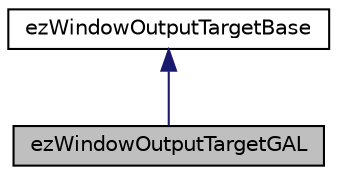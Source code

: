 digraph "ezWindowOutputTargetGAL"
{
 // LATEX_PDF_SIZE
  edge [fontname="Helvetica",fontsize="10",labelfontname="Helvetica",labelfontsize="10"];
  node [fontname="Helvetica",fontsize="10",shape=record];
  Node1 [label="ezWindowOutputTargetGAL",height=0.2,width=0.4,color="black", fillcolor="grey75", style="filled", fontcolor="black",tooltip=" "];
  Node2 -> Node1 [dir="back",color="midnightblue",fontsize="10",style="solid",fontname="Helvetica"];
  Node2 [label="ezWindowOutputTargetBase",height=0.2,width=0.4,color="black", fillcolor="white", style="filled",URL="$df/d7b/classez_window_output_target_base.htm",tooltip="Base class for window output targets."];
}
